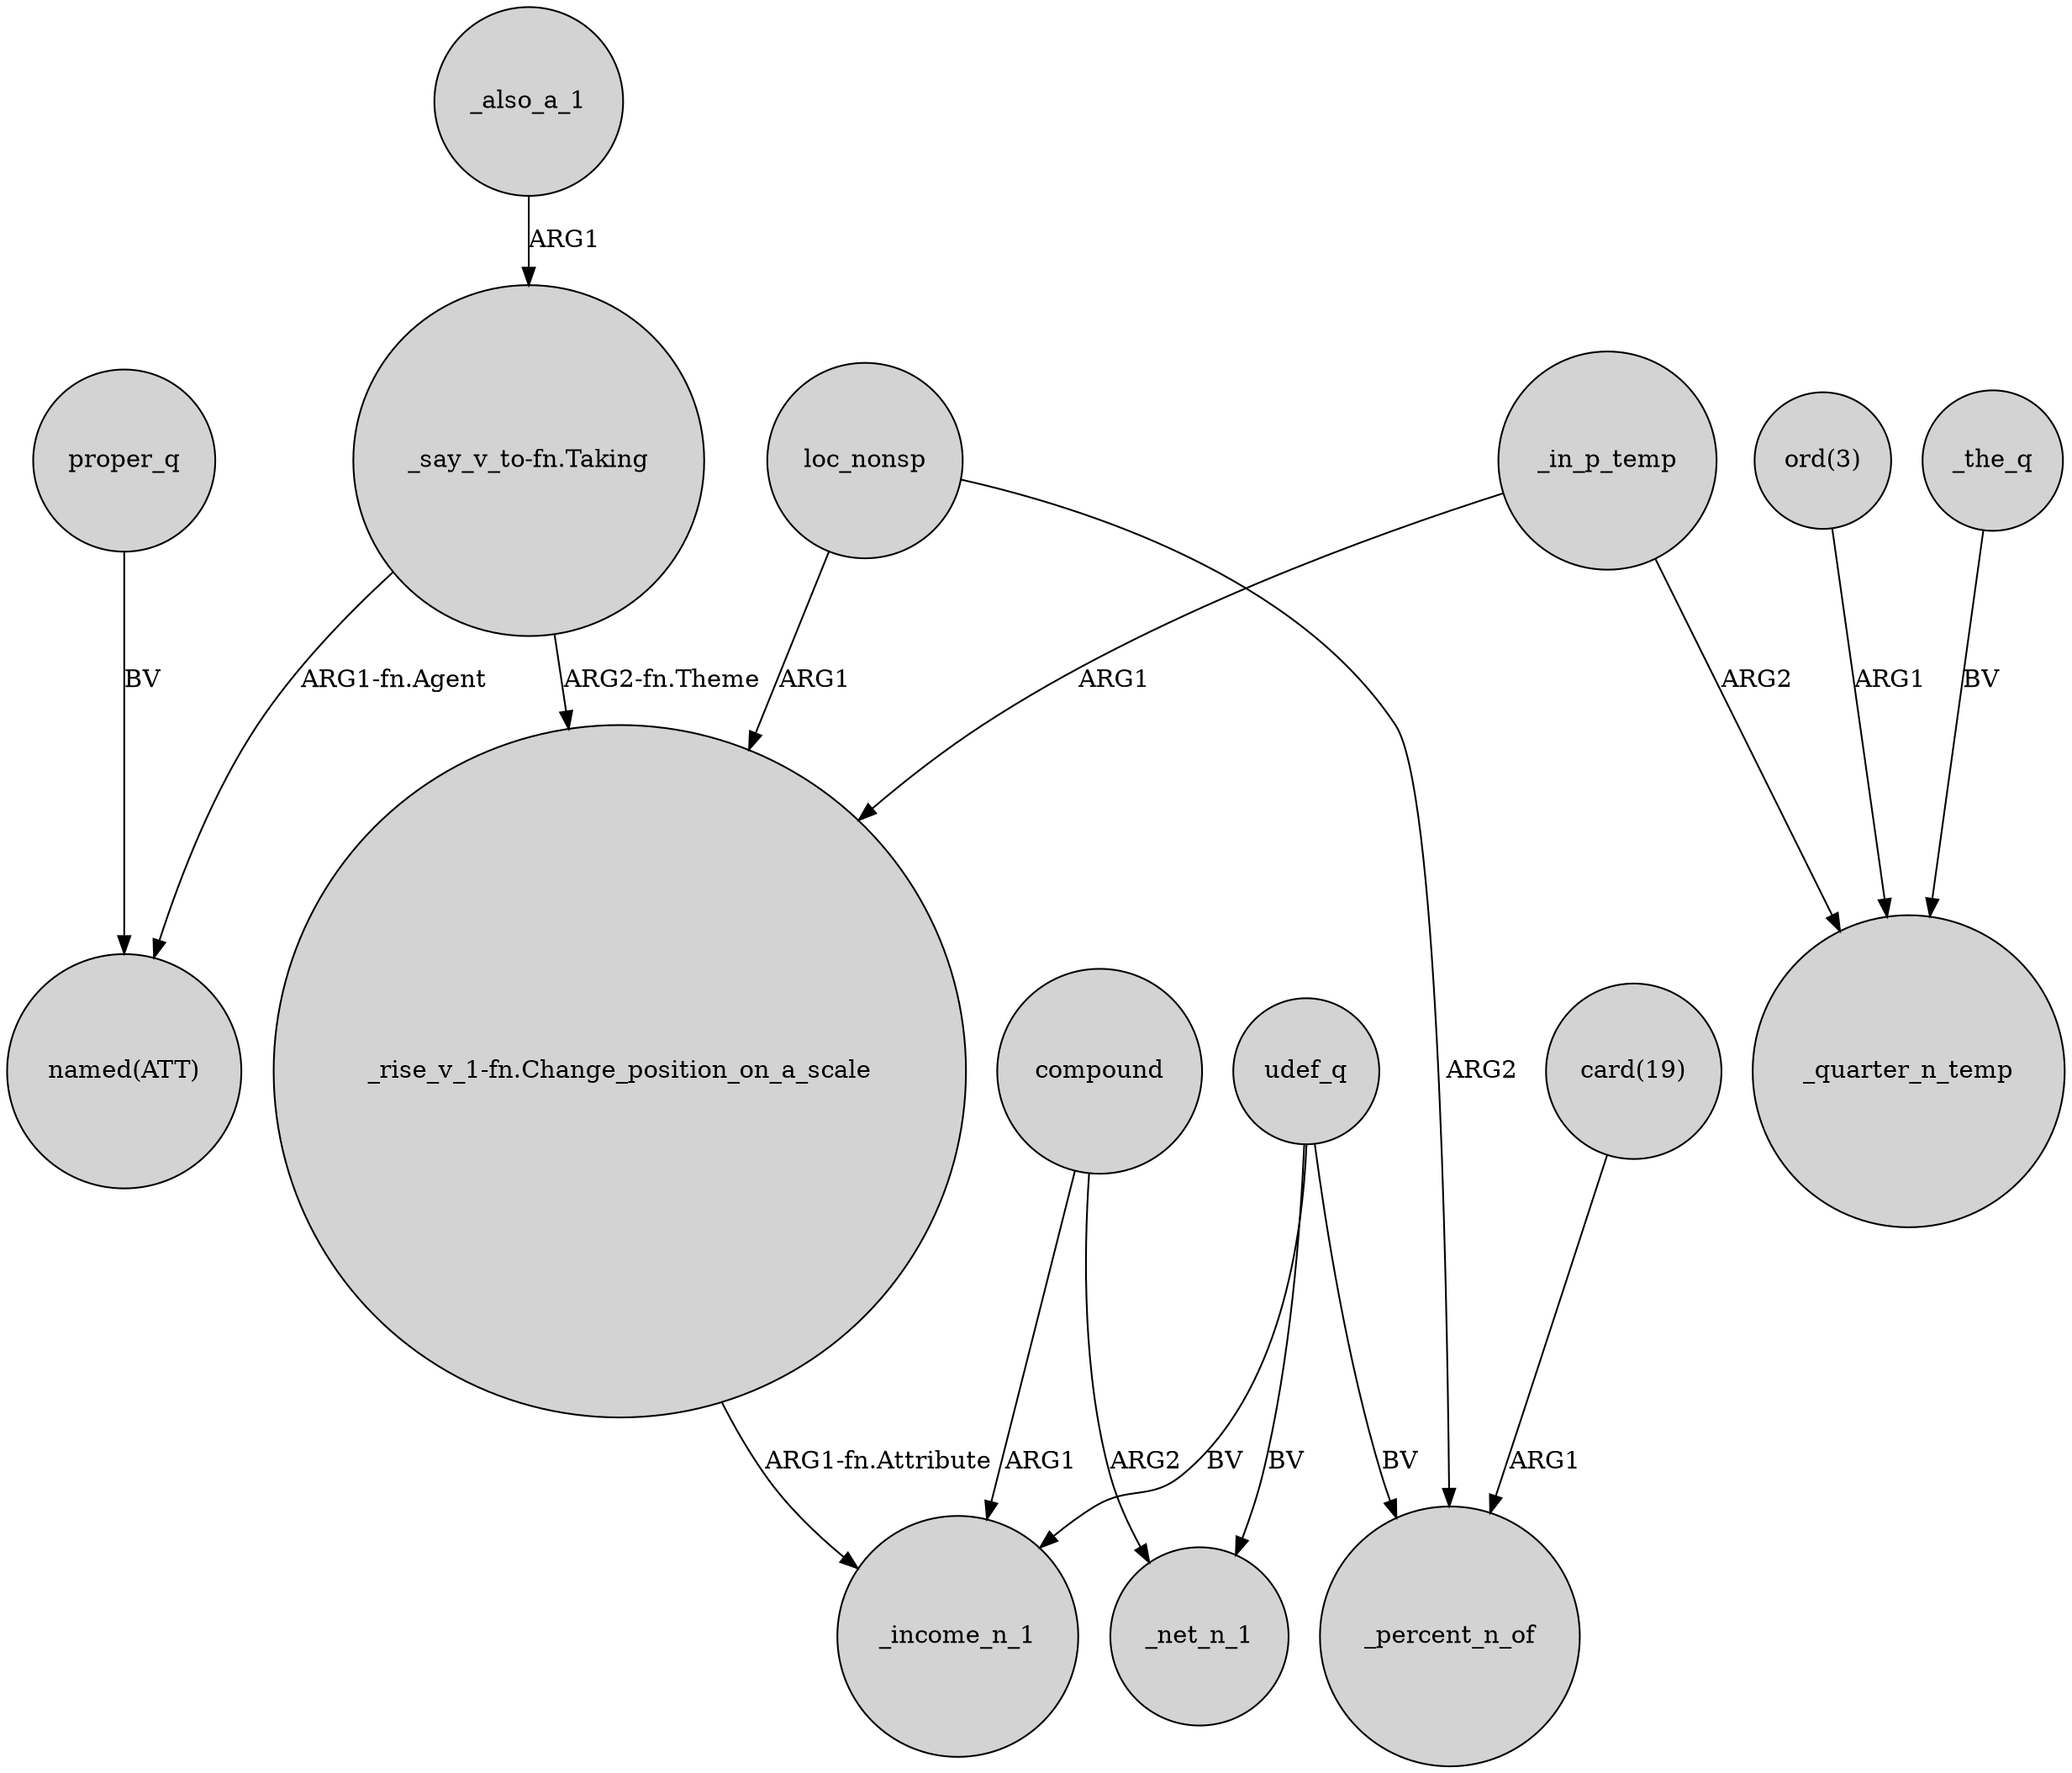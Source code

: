 digraph {
	node [shape=circle style=filled]
	compound -> _income_n_1 [label=ARG1]
	"_say_v_to-fn.Taking" -> "_rise_v_1-fn.Change_position_on_a_scale" [label="ARG2-fn.Theme"]
	_also_a_1 -> "_say_v_to-fn.Taking" [label=ARG1]
	udef_q -> _percent_n_of [label=BV]
	proper_q -> "named(ATT)" [label=BV]
	_in_p_temp -> _quarter_n_temp [label=ARG2]
	udef_q -> _net_n_1 [label=BV]
	compound -> _net_n_1 [label=ARG2]
	"ord(3)" -> _quarter_n_temp [label=ARG1]
	"card(19)" -> _percent_n_of [label=ARG1]
	loc_nonsp -> "_rise_v_1-fn.Change_position_on_a_scale" [label=ARG1]
	"_rise_v_1-fn.Change_position_on_a_scale" -> _income_n_1 [label="ARG1-fn.Attribute"]
	udef_q -> _income_n_1 [label=BV]
	"_say_v_to-fn.Taking" -> "named(ATT)" [label="ARG1-fn.Agent"]
	_the_q -> _quarter_n_temp [label=BV]
	loc_nonsp -> _percent_n_of [label=ARG2]
	_in_p_temp -> "_rise_v_1-fn.Change_position_on_a_scale" [label=ARG1]
}
